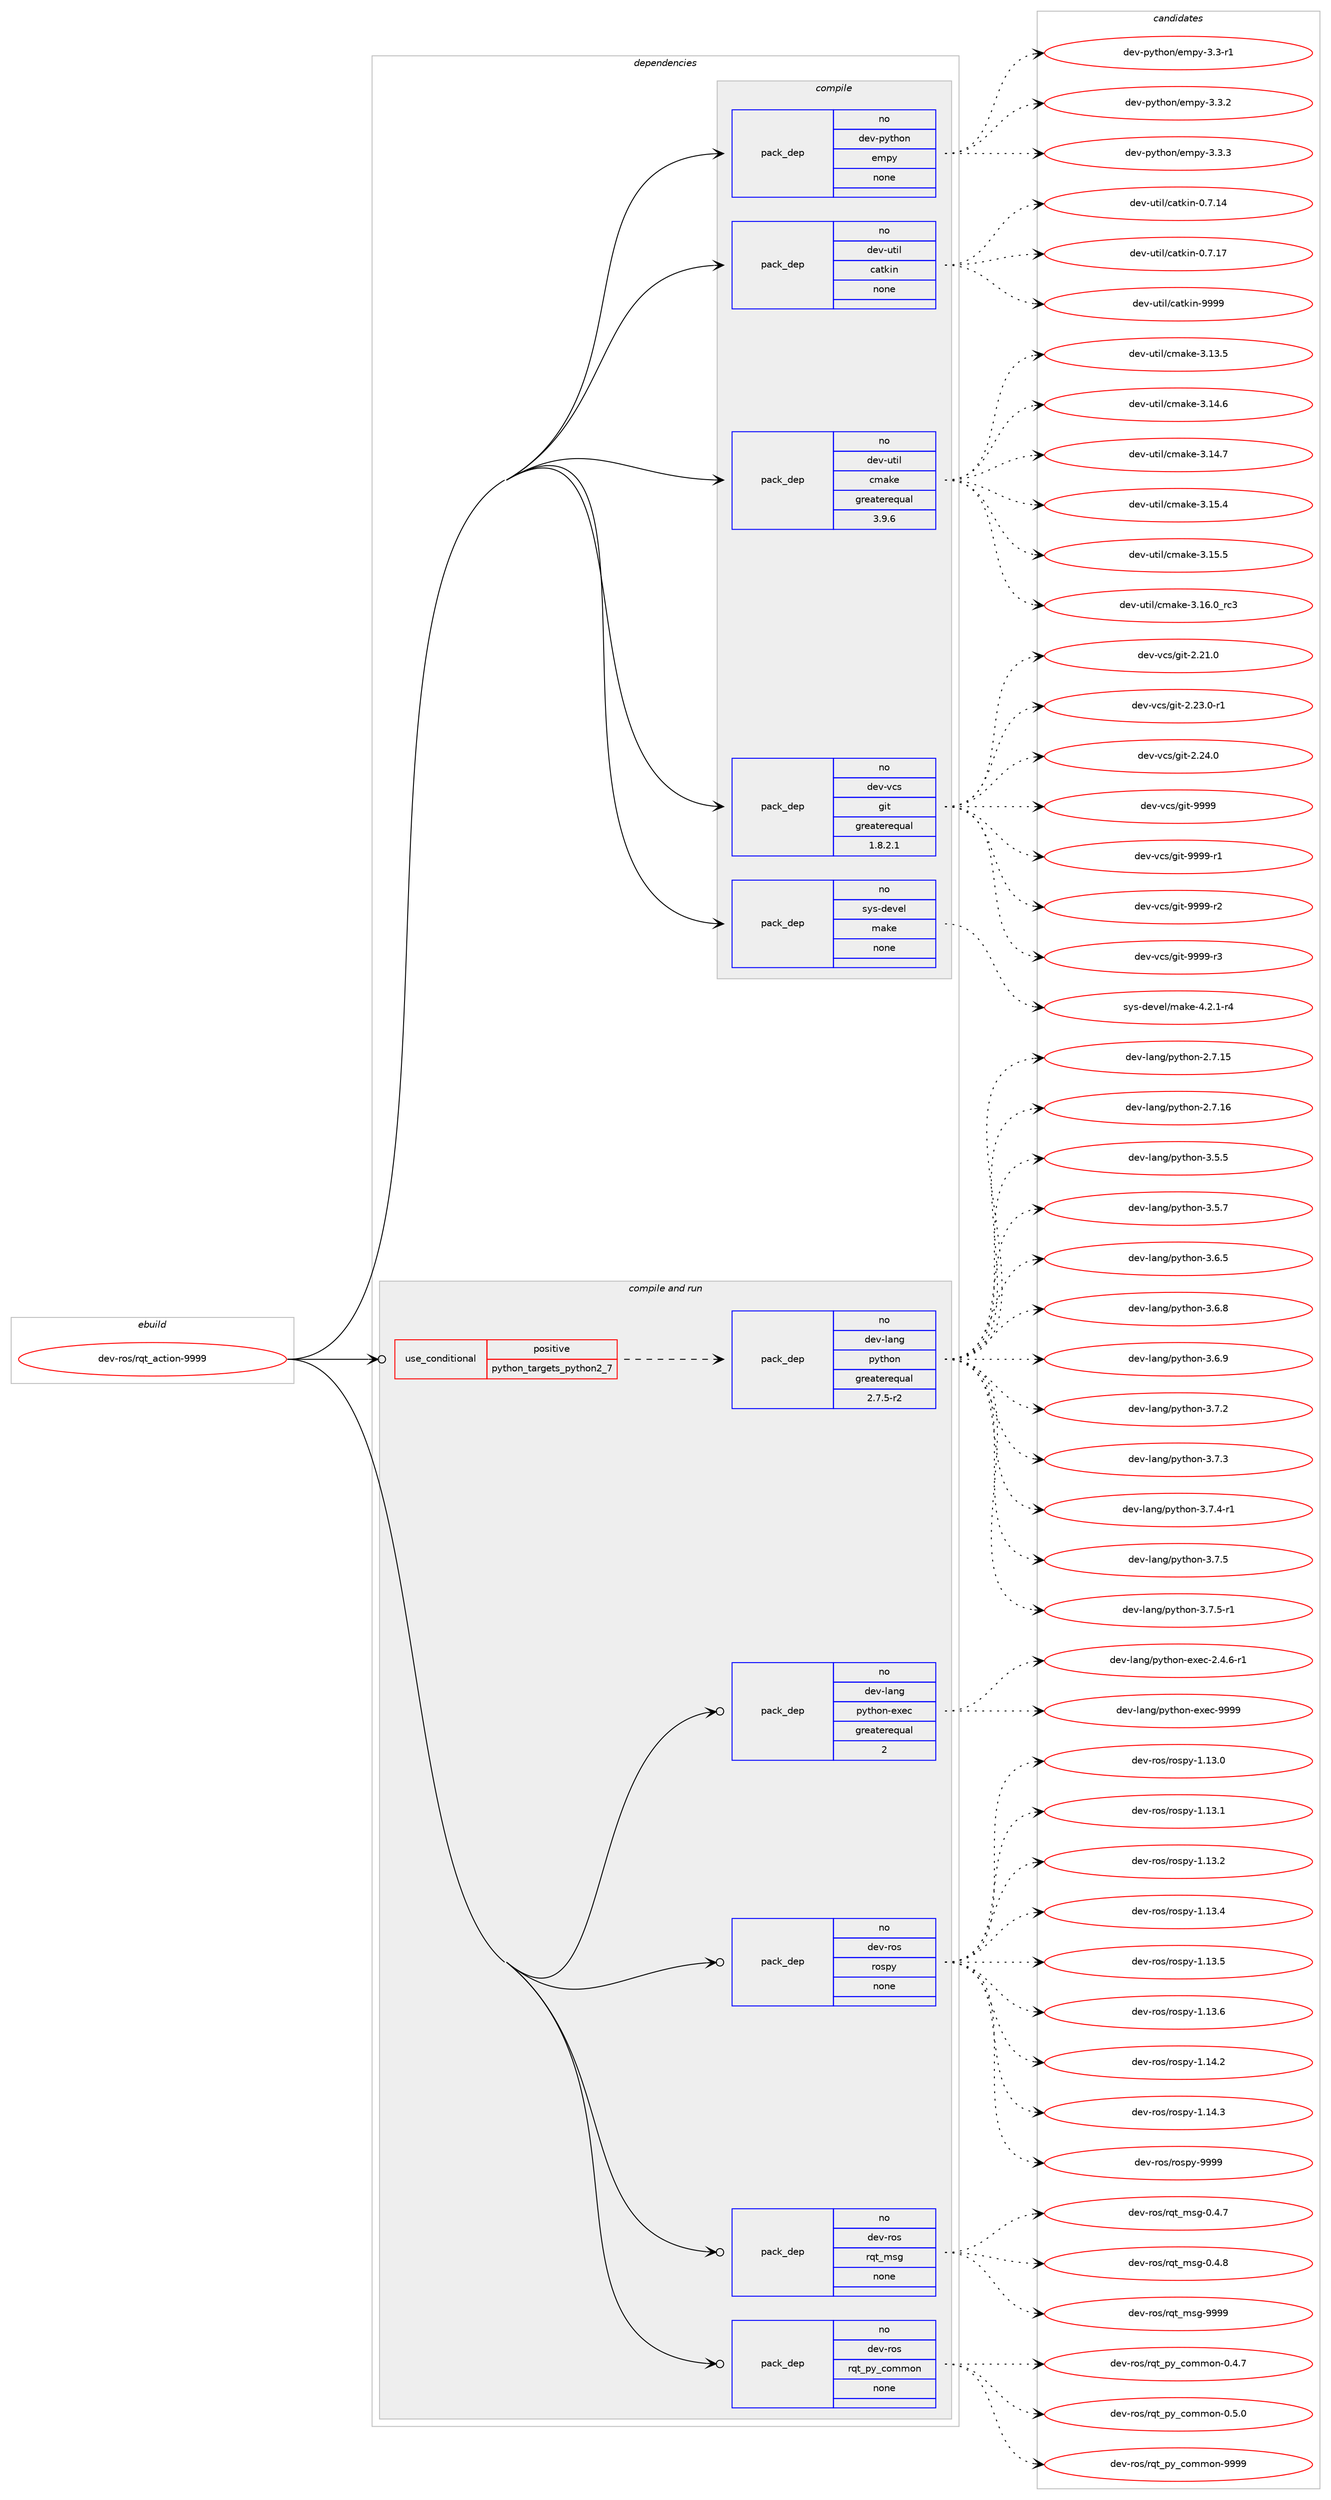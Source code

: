 digraph prolog {

# *************
# Graph options
# *************

newrank=true;
concentrate=true;
compound=true;
graph [rankdir=LR,fontname=Helvetica,fontsize=10,ranksep=1.5];#, ranksep=2.5, nodesep=0.2];
edge  [arrowhead=vee];
node  [fontname=Helvetica,fontsize=10];

# **********
# The ebuild
# **********

subgraph cluster_leftcol {
color=gray;
rank=same;
label=<<i>ebuild</i>>;
id [label="dev-ros/rqt_action-9999", color=red, width=4, href="../dev-ros/rqt_action-9999.svg"];
}

# ****************
# The dependencies
# ****************

subgraph cluster_midcol {
color=gray;
label=<<i>dependencies</i>>;
subgraph cluster_compile {
fillcolor="#eeeeee";
style=filled;
label=<<i>compile</i>>;
subgraph pack497966 {
dependency665114 [label=<<TABLE BORDER="0" CELLBORDER="1" CELLSPACING="0" CELLPADDING="4" WIDTH="220"><TR><TD ROWSPAN="6" CELLPADDING="30">pack_dep</TD></TR><TR><TD WIDTH="110">no</TD></TR><TR><TD>dev-python</TD></TR><TR><TD>empy</TD></TR><TR><TD>none</TD></TR><TR><TD></TD></TR></TABLE>>, shape=none, color=blue];
}
id:e -> dependency665114:w [weight=20,style="solid",arrowhead="vee"];
subgraph pack497967 {
dependency665115 [label=<<TABLE BORDER="0" CELLBORDER="1" CELLSPACING="0" CELLPADDING="4" WIDTH="220"><TR><TD ROWSPAN="6" CELLPADDING="30">pack_dep</TD></TR><TR><TD WIDTH="110">no</TD></TR><TR><TD>dev-util</TD></TR><TR><TD>catkin</TD></TR><TR><TD>none</TD></TR><TR><TD></TD></TR></TABLE>>, shape=none, color=blue];
}
id:e -> dependency665115:w [weight=20,style="solid",arrowhead="vee"];
subgraph pack497968 {
dependency665116 [label=<<TABLE BORDER="0" CELLBORDER="1" CELLSPACING="0" CELLPADDING="4" WIDTH="220"><TR><TD ROWSPAN="6" CELLPADDING="30">pack_dep</TD></TR><TR><TD WIDTH="110">no</TD></TR><TR><TD>dev-util</TD></TR><TR><TD>cmake</TD></TR><TR><TD>greaterequal</TD></TR><TR><TD>3.9.6</TD></TR></TABLE>>, shape=none, color=blue];
}
id:e -> dependency665116:w [weight=20,style="solid",arrowhead="vee"];
subgraph pack497969 {
dependency665117 [label=<<TABLE BORDER="0" CELLBORDER="1" CELLSPACING="0" CELLPADDING="4" WIDTH="220"><TR><TD ROWSPAN="6" CELLPADDING="30">pack_dep</TD></TR><TR><TD WIDTH="110">no</TD></TR><TR><TD>dev-vcs</TD></TR><TR><TD>git</TD></TR><TR><TD>greaterequal</TD></TR><TR><TD>1.8.2.1</TD></TR></TABLE>>, shape=none, color=blue];
}
id:e -> dependency665117:w [weight=20,style="solid",arrowhead="vee"];
subgraph pack497970 {
dependency665118 [label=<<TABLE BORDER="0" CELLBORDER="1" CELLSPACING="0" CELLPADDING="4" WIDTH="220"><TR><TD ROWSPAN="6" CELLPADDING="30">pack_dep</TD></TR><TR><TD WIDTH="110">no</TD></TR><TR><TD>sys-devel</TD></TR><TR><TD>make</TD></TR><TR><TD>none</TD></TR><TR><TD></TD></TR></TABLE>>, shape=none, color=blue];
}
id:e -> dependency665118:w [weight=20,style="solid",arrowhead="vee"];
}
subgraph cluster_compileandrun {
fillcolor="#eeeeee";
style=filled;
label=<<i>compile and run</i>>;
subgraph cond155242 {
dependency665119 [label=<<TABLE BORDER="0" CELLBORDER="1" CELLSPACING="0" CELLPADDING="4"><TR><TD ROWSPAN="3" CELLPADDING="10">use_conditional</TD></TR><TR><TD>positive</TD></TR><TR><TD>python_targets_python2_7</TD></TR></TABLE>>, shape=none, color=red];
subgraph pack497971 {
dependency665120 [label=<<TABLE BORDER="0" CELLBORDER="1" CELLSPACING="0" CELLPADDING="4" WIDTH="220"><TR><TD ROWSPAN="6" CELLPADDING="30">pack_dep</TD></TR><TR><TD WIDTH="110">no</TD></TR><TR><TD>dev-lang</TD></TR><TR><TD>python</TD></TR><TR><TD>greaterequal</TD></TR><TR><TD>2.7.5-r2</TD></TR></TABLE>>, shape=none, color=blue];
}
dependency665119:e -> dependency665120:w [weight=20,style="dashed",arrowhead="vee"];
}
id:e -> dependency665119:w [weight=20,style="solid",arrowhead="odotvee"];
subgraph pack497972 {
dependency665121 [label=<<TABLE BORDER="0" CELLBORDER="1" CELLSPACING="0" CELLPADDING="4" WIDTH="220"><TR><TD ROWSPAN="6" CELLPADDING="30">pack_dep</TD></TR><TR><TD WIDTH="110">no</TD></TR><TR><TD>dev-lang</TD></TR><TR><TD>python-exec</TD></TR><TR><TD>greaterequal</TD></TR><TR><TD>2</TD></TR></TABLE>>, shape=none, color=blue];
}
id:e -> dependency665121:w [weight=20,style="solid",arrowhead="odotvee"];
subgraph pack497973 {
dependency665122 [label=<<TABLE BORDER="0" CELLBORDER="1" CELLSPACING="0" CELLPADDING="4" WIDTH="220"><TR><TD ROWSPAN="6" CELLPADDING="30">pack_dep</TD></TR><TR><TD WIDTH="110">no</TD></TR><TR><TD>dev-ros</TD></TR><TR><TD>rospy</TD></TR><TR><TD>none</TD></TR><TR><TD></TD></TR></TABLE>>, shape=none, color=blue];
}
id:e -> dependency665122:w [weight=20,style="solid",arrowhead="odotvee"];
subgraph pack497974 {
dependency665123 [label=<<TABLE BORDER="0" CELLBORDER="1" CELLSPACING="0" CELLPADDING="4" WIDTH="220"><TR><TD ROWSPAN="6" CELLPADDING="30">pack_dep</TD></TR><TR><TD WIDTH="110">no</TD></TR><TR><TD>dev-ros</TD></TR><TR><TD>rqt_msg</TD></TR><TR><TD>none</TD></TR><TR><TD></TD></TR></TABLE>>, shape=none, color=blue];
}
id:e -> dependency665123:w [weight=20,style="solid",arrowhead="odotvee"];
subgraph pack497975 {
dependency665124 [label=<<TABLE BORDER="0" CELLBORDER="1" CELLSPACING="0" CELLPADDING="4" WIDTH="220"><TR><TD ROWSPAN="6" CELLPADDING="30">pack_dep</TD></TR><TR><TD WIDTH="110">no</TD></TR><TR><TD>dev-ros</TD></TR><TR><TD>rqt_py_common</TD></TR><TR><TD>none</TD></TR><TR><TD></TD></TR></TABLE>>, shape=none, color=blue];
}
id:e -> dependency665124:w [weight=20,style="solid",arrowhead="odotvee"];
}
subgraph cluster_run {
fillcolor="#eeeeee";
style=filled;
label=<<i>run</i>>;
}
}

# **************
# The candidates
# **************

subgraph cluster_choices {
rank=same;
color=gray;
label=<<i>candidates</i>>;

subgraph choice497966 {
color=black;
nodesep=1;
choice1001011184511212111610411111047101109112121455146514511449 [label="dev-python/empy-3.3-r1", color=red, width=4,href="../dev-python/empy-3.3-r1.svg"];
choice1001011184511212111610411111047101109112121455146514650 [label="dev-python/empy-3.3.2", color=red, width=4,href="../dev-python/empy-3.3.2.svg"];
choice1001011184511212111610411111047101109112121455146514651 [label="dev-python/empy-3.3.3", color=red, width=4,href="../dev-python/empy-3.3.3.svg"];
dependency665114:e -> choice1001011184511212111610411111047101109112121455146514511449:w [style=dotted,weight="100"];
dependency665114:e -> choice1001011184511212111610411111047101109112121455146514650:w [style=dotted,weight="100"];
dependency665114:e -> choice1001011184511212111610411111047101109112121455146514651:w [style=dotted,weight="100"];
}
subgraph choice497967 {
color=black;
nodesep=1;
choice1001011184511711610510847999711610710511045484655464952 [label="dev-util/catkin-0.7.14", color=red, width=4,href="../dev-util/catkin-0.7.14.svg"];
choice1001011184511711610510847999711610710511045484655464955 [label="dev-util/catkin-0.7.17", color=red, width=4,href="../dev-util/catkin-0.7.17.svg"];
choice100101118451171161051084799971161071051104557575757 [label="dev-util/catkin-9999", color=red, width=4,href="../dev-util/catkin-9999.svg"];
dependency665115:e -> choice1001011184511711610510847999711610710511045484655464952:w [style=dotted,weight="100"];
dependency665115:e -> choice1001011184511711610510847999711610710511045484655464955:w [style=dotted,weight="100"];
dependency665115:e -> choice100101118451171161051084799971161071051104557575757:w [style=dotted,weight="100"];
}
subgraph choice497968 {
color=black;
nodesep=1;
choice1001011184511711610510847991099710710145514649514653 [label="dev-util/cmake-3.13.5", color=red, width=4,href="../dev-util/cmake-3.13.5.svg"];
choice1001011184511711610510847991099710710145514649524654 [label="dev-util/cmake-3.14.6", color=red, width=4,href="../dev-util/cmake-3.14.6.svg"];
choice1001011184511711610510847991099710710145514649524655 [label="dev-util/cmake-3.14.7", color=red, width=4,href="../dev-util/cmake-3.14.7.svg"];
choice1001011184511711610510847991099710710145514649534652 [label="dev-util/cmake-3.15.4", color=red, width=4,href="../dev-util/cmake-3.15.4.svg"];
choice1001011184511711610510847991099710710145514649534653 [label="dev-util/cmake-3.15.5", color=red, width=4,href="../dev-util/cmake-3.15.5.svg"];
choice1001011184511711610510847991099710710145514649544648951149951 [label="dev-util/cmake-3.16.0_rc3", color=red, width=4,href="../dev-util/cmake-3.16.0_rc3.svg"];
dependency665116:e -> choice1001011184511711610510847991099710710145514649514653:w [style=dotted,weight="100"];
dependency665116:e -> choice1001011184511711610510847991099710710145514649524654:w [style=dotted,weight="100"];
dependency665116:e -> choice1001011184511711610510847991099710710145514649524655:w [style=dotted,weight="100"];
dependency665116:e -> choice1001011184511711610510847991099710710145514649534652:w [style=dotted,weight="100"];
dependency665116:e -> choice1001011184511711610510847991099710710145514649534653:w [style=dotted,weight="100"];
dependency665116:e -> choice1001011184511711610510847991099710710145514649544648951149951:w [style=dotted,weight="100"];
}
subgraph choice497969 {
color=black;
nodesep=1;
choice10010111845118991154710310511645504650494648 [label="dev-vcs/git-2.21.0", color=red, width=4,href="../dev-vcs/git-2.21.0.svg"];
choice100101118451189911547103105116455046505146484511449 [label="dev-vcs/git-2.23.0-r1", color=red, width=4,href="../dev-vcs/git-2.23.0-r1.svg"];
choice10010111845118991154710310511645504650524648 [label="dev-vcs/git-2.24.0", color=red, width=4,href="../dev-vcs/git-2.24.0.svg"];
choice1001011184511899115471031051164557575757 [label="dev-vcs/git-9999", color=red, width=4,href="../dev-vcs/git-9999.svg"];
choice10010111845118991154710310511645575757574511449 [label="dev-vcs/git-9999-r1", color=red, width=4,href="../dev-vcs/git-9999-r1.svg"];
choice10010111845118991154710310511645575757574511450 [label="dev-vcs/git-9999-r2", color=red, width=4,href="../dev-vcs/git-9999-r2.svg"];
choice10010111845118991154710310511645575757574511451 [label="dev-vcs/git-9999-r3", color=red, width=4,href="../dev-vcs/git-9999-r3.svg"];
dependency665117:e -> choice10010111845118991154710310511645504650494648:w [style=dotted,weight="100"];
dependency665117:e -> choice100101118451189911547103105116455046505146484511449:w [style=dotted,weight="100"];
dependency665117:e -> choice10010111845118991154710310511645504650524648:w [style=dotted,weight="100"];
dependency665117:e -> choice1001011184511899115471031051164557575757:w [style=dotted,weight="100"];
dependency665117:e -> choice10010111845118991154710310511645575757574511449:w [style=dotted,weight="100"];
dependency665117:e -> choice10010111845118991154710310511645575757574511450:w [style=dotted,weight="100"];
dependency665117:e -> choice10010111845118991154710310511645575757574511451:w [style=dotted,weight="100"];
}
subgraph choice497970 {
color=black;
nodesep=1;
choice1151211154510010111810110847109971071014552465046494511452 [label="sys-devel/make-4.2.1-r4", color=red, width=4,href="../sys-devel/make-4.2.1-r4.svg"];
dependency665118:e -> choice1151211154510010111810110847109971071014552465046494511452:w [style=dotted,weight="100"];
}
subgraph choice497971 {
color=black;
nodesep=1;
choice10010111845108971101034711212111610411111045504655464953 [label="dev-lang/python-2.7.15", color=red, width=4,href="../dev-lang/python-2.7.15.svg"];
choice10010111845108971101034711212111610411111045504655464954 [label="dev-lang/python-2.7.16", color=red, width=4,href="../dev-lang/python-2.7.16.svg"];
choice100101118451089711010347112121116104111110455146534653 [label="dev-lang/python-3.5.5", color=red, width=4,href="../dev-lang/python-3.5.5.svg"];
choice100101118451089711010347112121116104111110455146534655 [label="dev-lang/python-3.5.7", color=red, width=4,href="../dev-lang/python-3.5.7.svg"];
choice100101118451089711010347112121116104111110455146544653 [label="dev-lang/python-3.6.5", color=red, width=4,href="../dev-lang/python-3.6.5.svg"];
choice100101118451089711010347112121116104111110455146544656 [label="dev-lang/python-3.6.8", color=red, width=4,href="../dev-lang/python-3.6.8.svg"];
choice100101118451089711010347112121116104111110455146544657 [label="dev-lang/python-3.6.9", color=red, width=4,href="../dev-lang/python-3.6.9.svg"];
choice100101118451089711010347112121116104111110455146554650 [label="dev-lang/python-3.7.2", color=red, width=4,href="../dev-lang/python-3.7.2.svg"];
choice100101118451089711010347112121116104111110455146554651 [label="dev-lang/python-3.7.3", color=red, width=4,href="../dev-lang/python-3.7.3.svg"];
choice1001011184510897110103471121211161041111104551465546524511449 [label="dev-lang/python-3.7.4-r1", color=red, width=4,href="../dev-lang/python-3.7.4-r1.svg"];
choice100101118451089711010347112121116104111110455146554653 [label="dev-lang/python-3.7.5", color=red, width=4,href="../dev-lang/python-3.7.5.svg"];
choice1001011184510897110103471121211161041111104551465546534511449 [label="dev-lang/python-3.7.5-r1", color=red, width=4,href="../dev-lang/python-3.7.5-r1.svg"];
dependency665120:e -> choice10010111845108971101034711212111610411111045504655464953:w [style=dotted,weight="100"];
dependency665120:e -> choice10010111845108971101034711212111610411111045504655464954:w [style=dotted,weight="100"];
dependency665120:e -> choice100101118451089711010347112121116104111110455146534653:w [style=dotted,weight="100"];
dependency665120:e -> choice100101118451089711010347112121116104111110455146534655:w [style=dotted,weight="100"];
dependency665120:e -> choice100101118451089711010347112121116104111110455146544653:w [style=dotted,weight="100"];
dependency665120:e -> choice100101118451089711010347112121116104111110455146544656:w [style=dotted,weight="100"];
dependency665120:e -> choice100101118451089711010347112121116104111110455146544657:w [style=dotted,weight="100"];
dependency665120:e -> choice100101118451089711010347112121116104111110455146554650:w [style=dotted,weight="100"];
dependency665120:e -> choice100101118451089711010347112121116104111110455146554651:w [style=dotted,weight="100"];
dependency665120:e -> choice1001011184510897110103471121211161041111104551465546524511449:w [style=dotted,weight="100"];
dependency665120:e -> choice100101118451089711010347112121116104111110455146554653:w [style=dotted,weight="100"];
dependency665120:e -> choice1001011184510897110103471121211161041111104551465546534511449:w [style=dotted,weight="100"];
}
subgraph choice497972 {
color=black;
nodesep=1;
choice10010111845108971101034711212111610411111045101120101994550465246544511449 [label="dev-lang/python-exec-2.4.6-r1", color=red, width=4,href="../dev-lang/python-exec-2.4.6-r1.svg"];
choice10010111845108971101034711212111610411111045101120101994557575757 [label="dev-lang/python-exec-9999", color=red, width=4,href="../dev-lang/python-exec-9999.svg"];
dependency665121:e -> choice10010111845108971101034711212111610411111045101120101994550465246544511449:w [style=dotted,weight="100"];
dependency665121:e -> choice10010111845108971101034711212111610411111045101120101994557575757:w [style=dotted,weight="100"];
}
subgraph choice497973 {
color=black;
nodesep=1;
choice100101118451141111154711411111511212145494649514648 [label="dev-ros/rospy-1.13.0", color=red, width=4,href="../dev-ros/rospy-1.13.0.svg"];
choice100101118451141111154711411111511212145494649514649 [label="dev-ros/rospy-1.13.1", color=red, width=4,href="../dev-ros/rospy-1.13.1.svg"];
choice100101118451141111154711411111511212145494649514650 [label="dev-ros/rospy-1.13.2", color=red, width=4,href="../dev-ros/rospy-1.13.2.svg"];
choice100101118451141111154711411111511212145494649514652 [label="dev-ros/rospy-1.13.4", color=red, width=4,href="../dev-ros/rospy-1.13.4.svg"];
choice100101118451141111154711411111511212145494649514653 [label="dev-ros/rospy-1.13.5", color=red, width=4,href="../dev-ros/rospy-1.13.5.svg"];
choice100101118451141111154711411111511212145494649514654 [label="dev-ros/rospy-1.13.6", color=red, width=4,href="../dev-ros/rospy-1.13.6.svg"];
choice100101118451141111154711411111511212145494649524650 [label="dev-ros/rospy-1.14.2", color=red, width=4,href="../dev-ros/rospy-1.14.2.svg"];
choice100101118451141111154711411111511212145494649524651 [label="dev-ros/rospy-1.14.3", color=red, width=4,href="../dev-ros/rospy-1.14.3.svg"];
choice10010111845114111115471141111151121214557575757 [label="dev-ros/rospy-9999", color=red, width=4,href="../dev-ros/rospy-9999.svg"];
dependency665122:e -> choice100101118451141111154711411111511212145494649514648:w [style=dotted,weight="100"];
dependency665122:e -> choice100101118451141111154711411111511212145494649514649:w [style=dotted,weight="100"];
dependency665122:e -> choice100101118451141111154711411111511212145494649514650:w [style=dotted,weight="100"];
dependency665122:e -> choice100101118451141111154711411111511212145494649514652:w [style=dotted,weight="100"];
dependency665122:e -> choice100101118451141111154711411111511212145494649514653:w [style=dotted,weight="100"];
dependency665122:e -> choice100101118451141111154711411111511212145494649514654:w [style=dotted,weight="100"];
dependency665122:e -> choice100101118451141111154711411111511212145494649524650:w [style=dotted,weight="100"];
dependency665122:e -> choice100101118451141111154711411111511212145494649524651:w [style=dotted,weight="100"];
dependency665122:e -> choice10010111845114111115471141111151121214557575757:w [style=dotted,weight="100"];
}
subgraph choice497974 {
color=black;
nodesep=1;
choice100101118451141111154711411311695109115103454846524655 [label="dev-ros/rqt_msg-0.4.7", color=red, width=4,href="../dev-ros/rqt_msg-0.4.7.svg"];
choice100101118451141111154711411311695109115103454846524656 [label="dev-ros/rqt_msg-0.4.8", color=red, width=4,href="../dev-ros/rqt_msg-0.4.8.svg"];
choice1001011184511411111547114113116951091151034557575757 [label="dev-ros/rqt_msg-9999", color=red, width=4,href="../dev-ros/rqt_msg-9999.svg"];
dependency665123:e -> choice100101118451141111154711411311695109115103454846524655:w [style=dotted,weight="100"];
dependency665123:e -> choice100101118451141111154711411311695109115103454846524656:w [style=dotted,weight="100"];
dependency665123:e -> choice1001011184511411111547114113116951091151034557575757:w [style=dotted,weight="100"];
}
subgraph choice497975 {
color=black;
nodesep=1;
choice1001011184511411111547114113116951121219599111109109111110454846524655 [label="dev-ros/rqt_py_common-0.4.7", color=red, width=4,href="../dev-ros/rqt_py_common-0.4.7.svg"];
choice1001011184511411111547114113116951121219599111109109111110454846534648 [label="dev-ros/rqt_py_common-0.5.0", color=red, width=4,href="../dev-ros/rqt_py_common-0.5.0.svg"];
choice10010111845114111115471141131169511212195991111091091111104557575757 [label="dev-ros/rqt_py_common-9999", color=red, width=4,href="../dev-ros/rqt_py_common-9999.svg"];
dependency665124:e -> choice1001011184511411111547114113116951121219599111109109111110454846524655:w [style=dotted,weight="100"];
dependency665124:e -> choice1001011184511411111547114113116951121219599111109109111110454846534648:w [style=dotted,weight="100"];
dependency665124:e -> choice10010111845114111115471141131169511212195991111091091111104557575757:w [style=dotted,weight="100"];
}
}

}
